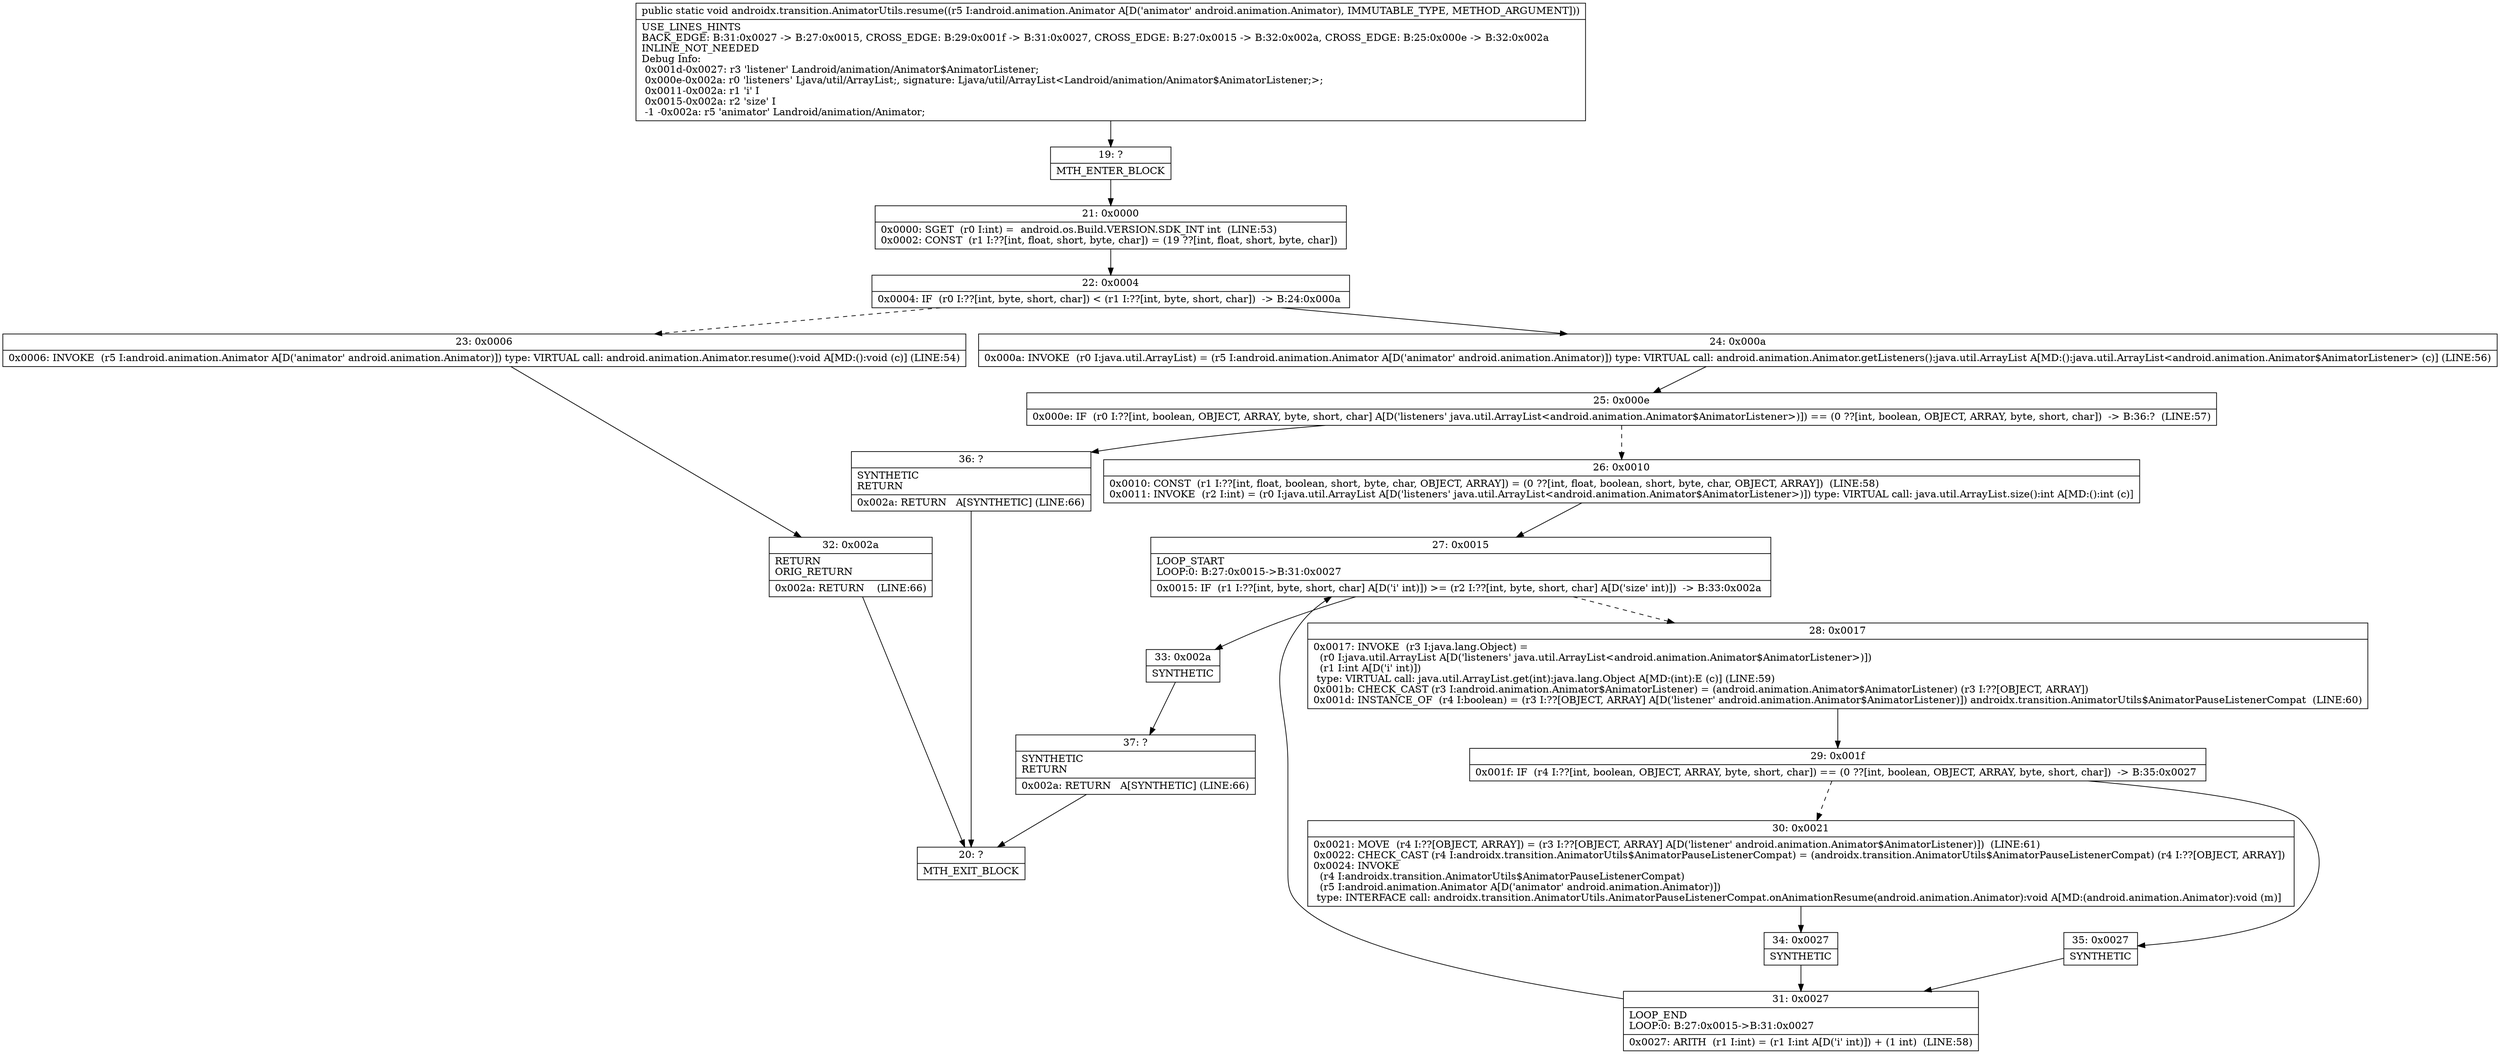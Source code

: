 digraph "CFG forandroidx.transition.AnimatorUtils.resume(Landroid\/animation\/Animator;)V" {
Node_19 [shape=record,label="{19\:\ ?|MTH_ENTER_BLOCK\l}"];
Node_21 [shape=record,label="{21\:\ 0x0000|0x0000: SGET  (r0 I:int) =  android.os.Build.VERSION.SDK_INT int  (LINE:53)\l0x0002: CONST  (r1 I:??[int, float, short, byte, char]) = (19 ??[int, float, short, byte, char]) \l}"];
Node_22 [shape=record,label="{22\:\ 0x0004|0x0004: IF  (r0 I:??[int, byte, short, char]) \< (r1 I:??[int, byte, short, char])  \-\> B:24:0x000a \l}"];
Node_23 [shape=record,label="{23\:\ 0x0006|0x0006: INVOKE  (r5 I:android.animation.Animator A[D('animator' android.animation.Animator)]) type: VIRTUAL call: android.animation.Animator.resume():void A[MD:():void (c)] (LINE:54)\l}"];
Node_32 [shape=record,label="{32\:\ 0x002a|RETURN\lORIG_RETURN\l|0x002a: RETURN    (LINE:66)\l}"];
Node_20 [shape=record,label="{20\:\ ?|MTH_EXIT_BLOCK\l}"];
Node_24 [shape=record,label="{24\:\ 0x000a|0x000a: INVOKE  (r0 I:java.util.ArrayList) = (r5 I:android.animation.Animator A[D('animator' android.animation.Animator)]) type: VIRTUAL call: android.animation.Animator.getListeners():java.util.ArrayList A[MD:():java.util.ArrayList\<android.animation.Animator$AnimatorListener\> (c)] (LINE:56)\l}"];
Node_25 [shape=record,label="{25\:\ 0x000e|0x000e: IF  (r0 I:??[int, boolean, OBJECT, ARRAY, byte, short, char] A[D('listeners' java.util.ArrayList\<android.animation.Animator$AnimatorListener\>)]) == (0 ??[int, boolean, OBJECT, ARRAY, byte, short, char])  \-\> B:36:?  (LINE:57)\l}"];
Node_26 [shape=record,label="{26\:\ 0x0010|0x0010: CONST  (r1 I:??[int, float, boolean, short, byte, char, OBJECT, ARRAY]) = (0 ??[int, float, boolean, short, byte, char, OBJECT, ARRAY])  (LINE:58)\l0x0011: INVOKE  (r2 I:int) = (r0 I:java.util.ArrayList A[D('listeners' java.util.ArrayList\<android.animation.Animator$AnimatorListener\>)]) type: VIRTUAL call: java.util.ArrayList.size():int A[MD:():int (c)]\l}"];
Node_27 [shape=record,label="{27\:\ 0x0015|LOOP_START\lLOOP:0: B:27:0x0015\-\>B:31:0x0027\l|0x0015: IF  (r1 I:??[int, byte, short, char] A[D('i' int)]) \>= (r2 I:??[int, byte, short, char] A[D('size' int)])  \-\> B:33:0x002a \l}"];
Node_28 [shape=record,label="{28\:\ 0x0017|0x0017: INVOKE  (r3 I:java.lang.Object) = \l  (r0 I:java.util.ArrayList A[D('listeners' java.util.ArrayList\<android.animation.Animator$AnimatorListener\>)])\l  (r1 I:int A[D('i' int)])\l type: VIRTUAL call: java.util.ArrayList.get(int):java.lang.Object A[MD:(int):E (c)] (LINE:59)\l0x001b: CHECK_CAST (r3 I:android.animation.Animator$AnimatorListener) = (android.animation.Animator$AnimatorListener) (r3 I:??[OBJECT, ARRAY]) \l0x001d: INSTANCE_OF  (r4 I:boolean) = (r3 I:??[OBJECT, ARRAY] A[D('listener' android.animation.Animator$AnimatorListener)]) androidx.transition.AnimatorUtils$AnimatorPauseListenerCompat  (LINE:60)\l}"];
Node_29 [shape=record,label="{29\:\ 0x001f|0x001f: IF  (r4 I:??[int, boolean, OBJECT, ARRAY, byte, short, char]) == (0 ??[int, boolean, OBJECT, ARRAY, byte, short, char])  \-\> B:35:0x0027 \l}"];
Node_30 [shape=record,label="{30\:\ 0x0021|0x0021: MOVE  (r4 I:??[OBJECT, ARRAY]) = (r3 I:??[OBJECT, ARRAY] A[D('listener' android.animation.Animator$AnimatorListener)])  (LINE:61)\l0x0022: CHECK_CAST (r4 I:androidx.transition.AnimatorUtils$AnimatorPauseListenerCompat) = (androidx.transition.AnimatorUtils$AnimatorPauseListenerCompat) (r4 I:??[OBJECT, ARRAY]) \l0x0024: INVOKE  \l  (r4 I:androidx.transition.AnimatorUtils$AnimatorPauseListenerCompat)\l  (r5 I:android.animation.Animator A[D('animator' android.animation.Animator)])\l type: INTERFACE call: androidx.transition.AnimatorUtils.AnimatorPauseListenerCompat.onAnimationResume(android.animation.Animator):void A[MD:(android.animation.Animator):void (m)]\l}"];
Node_34 [shape=record,label="{34\:\ 0x0027|SYNTHETIC\l}"];
Node_31 [shape=record,label="{31\:\ 0x0027|LOOP_END\lLOOP:0: B:27:0x0015\-\>B:31:0x0027\l|0x0027: ARITH  (r1 I:int) = (r1 I:int A[D('i' int)]) + (1 int)  (LINE:58)\l}"];
Node_35 [shape=record,label="{35\:\ 0x0027|SYNTHETIC\l}"];
Node_33 [shape=record,label="{33\:\ 0x002a|SYNTHETIC\l}"];
Node_37 [shape=record,label="{37\:\ ?|SYNTHETIC\lRETURN\l|0x002a: RETURN   A[SYNTHETIC] (LINE:66)\l}"];
Node_36 [shape=record,label="{36\:\ ?|SYNTHETIC\lRETURN\l|0x002a: RETURN   A[SYNTHETIC] (LINE:66)\l}"];
MethodNode[shape=record,label="{public static void androidx.transition.AnimatorUtils.resume((r5 I:android.animation.Animator A[D('animator' android.animation.Animator), IMMUTABLE_TYPE, METHOD_ARGUMENT]))  | USE_LINES_HINTS\lBACK_EDGE: B:31:0x0027 \-\> B:27:0x0015, CROSS_EDGE: B:29:0x001f \-\> B:31:0x0027, CROSS_EDGE: B:27:0x0015 \-\> B:32:0x002a, CROSS_EDGE: B:25:0x000e \-\> B:32:0x002a\lINLINE_NOT_NEEDED\lDebug Info:\l  0x001d\-0x0027: r3 'listener' Landroid\/animation\/Animator$AnimatorListener;\l  0x000e\-0x002a: r0 'listeners' Ljava\/util\/ArrayList;, signature: Ljava\/util\/ArrayList\<Landroid\/animation\/Animator$AnimatorListener;\>;\l  0x0011\-0x002a: r1 'i' I\l  0x0015\-0x002a: r2 'size' I\l  \-1 \-0x002a: r5 'animator' Landroid\/animation\/Animator;\l}"];
MethodNode -> Node_19;Node_19 -> Node_21;
Node_21 -> Node_22;
Node_22 -> Node_23[style=dashed];
Node_22 -> Node_24;
Node_23 -> Node_32;
Node_32 -> Node_20;
Node_24 -> Node_25;
Node_25 -> Node_26[style=dashed];
Node_25 -> Node_36;
Node_26 -> Node_27;
Node_27 -> Node_28[style=dashed];
Node_27 -> Node_33;
Node_28 -> Node_29;
Node_29 -> Node_30[style=dashed];
Node_29 -> Node_35;
Node_30 -> Node_34;
Node_34 -> Node_31;
Node_31 -> Node_27;
Node_35 -> Node_31;
Node_33 -> Node_37;
Node_37 -> Node_20;
Node_36 -> Node_20;
}

